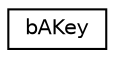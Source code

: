 digraph G
{
  edge [fontname="Helvetica",fontsize="10",labelfontname="Helvetica",labelfontsize="10"];
  node [fontname="Helvetica",fontsize="10",shape=record];
  rankdir=LR;
  Node1 [label="bAKey",height=0.2,width=0.4,color="black", fillcolor="white", style="filled",URL="$db/d03/structbAKey.html"];
}
